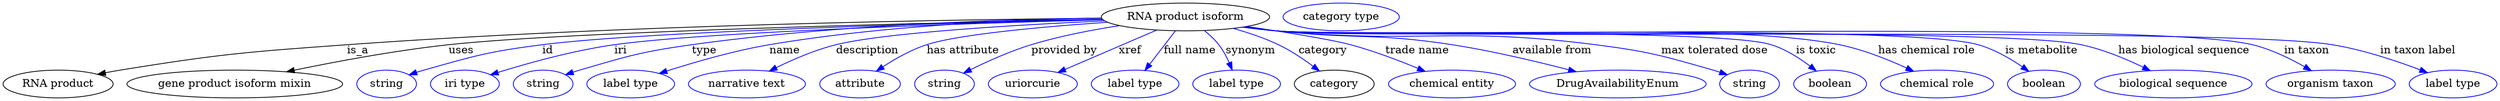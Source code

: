 digraph {
	graph [bb="0,0,3212.4,123"];
	node [label="\N"];
	"RNA product isoform"	[height=0.5,
		label="RNA product isoform",
		pos="1522.8,105",
		width=3.015];
	"RNA product"	[height=0.5,
		pos="70.844,18",
		width=1.9679];
	"RNA product isoform" -> "RNA product"	[label=is_a,
		lp="457.84,61.5",
		pos="e,121.92,30.626 1414.7,103.34 1220.2,101.52 798.55,94.687 443.84,69 313.14,59.535 280.2,56.978 150.84,36 144.68,35.001 138.28,33.843 \
131.89,32.611"];
	"gene product isoform mixin"	[height=0.5,
		pos="298.84,18",
		width=3.8635];
	"RNA product isoform" -> "gene product isoform mixin"	[label=uses,
		lp="590.34,61.5",
		pos="e,365.42,33.864 1415.7,101.98 1203,97.65 734.06,86.429 573.84,69 506.29,61.651 430.36,47.381 375.42,35.961"];
	id	[color=blue,
		height=0.5,
		label=string,
		pos="493.84,18",
		width=1.0652];
	"RNA product isoform" -> id	[color=blue,
		label=id,
		lp="701.84,61.5",
		pos="e,522.84,29.941 1415.8,101.74 1224.4,97.33 831.05,86.438 694.84,69 625.84,60.166 608.77,54.984 541.84,36 538.74,35.119 535.54,34.144 \
532.35,33.12",
		style=solid];
	iri	[color=blue,
		height=0.5,
		label="iri type",
		pos="594.84,18",
		width=1.2277];
	"RNA product isoform" -> iri	[color=blue,
		label=iri,
		lp="795.84,61.5",
		pos="e,627.85,29.996 1416.5,101.37 1242.9,96.653 905.96,85.685 787.84,69 735.3,61.578 676.48,45.115 637.74,33.101",
		style=solid];
	type	[color=blue,
		height=0.5,
		label=string,
		pos="695.84,18",
		width=1.0652];
	"RNA product isoform" -> type	[color=blue,
		label=type,
		lp="902.84,61.5",
		pos="e,724.49,29.989 1414.5,103.64 1287.5,101.92 1070.9,94.967 886.84,69 821.83,59.83 805.83,54.534 742.84,36 739.94,35.146 736.96,34.209 \
733.97,33.227",
		style=solid];
	name	[color=blue,
		height=0.5,
		label="label type",
		pos="808.84,18",
		width=1.5707];
	"RNA product isoform" -> name	[color=blue,
		label=name,
		lp="1006.8,61.5",
		pos="e,845.49,31.722 1414.5,103.53 1305.7,101.52 1133.6,94.114 986.84,69 941.3,61.204 890.68,46.363 855.11,34.867",
		style=solid];
	description	[color=blue,
		height=0.5,
		label="narrative text",
		pos="958.84,18",
		width=2.0943];
	"RNA product isoform" -> description	[color=blue,
		label=description,
		lp="1112.3,61.5",
		pos="e,987.14,34.759 1418.5,99.985 1306.2,94.938 1135.1,84.95 1071.8,69 1045.6,62.375 1017.7,50.115 996.23,39.394",
		style=solid];
	"has attribute"	[color=blue,
		height=0.5,
		label=attribute,
		pos="1103.8,18",
		width=1.4443];
	"RNA product isoform" -> "has attribute"	[color=blue,
		label="has attribute",
		lp="1235.8,61.5",
		pos="e,1124.6,34.67 1422.3,98.17 1340.1,92.534 1230.8,82.812 1188.8,69 1169.1,62.51 1149,50.957 1133.3,40.59",
		style=solid];
	"provided by"	[color=blue,
		height=0.5,
		label=string,
		pos="1211.8,18",
		width=1.0652];
	"RNA product isoform" -> "provided by"	[color=blue,
		label="provided by",
		lp="1366.3,61.5",
		pos="e,1236.5,32.139 1437.5,93.701 1401.9,88.196 1360.4,80.189 1323.8,69 1296.7,60.695 1267.5,47.485 1245.7,36.729",
		style=solid];
	xref	[color=blue,
		height=0.5,
		label=uriorcurie,
		pos="1325.8,18",
		width=1.5887];
	"RNA product isoform" -> xref	[color=blue,
		label=xref,
		lp="1451.3,61.5",
		pos="e,1358.2,32.945 1485.8,88.012 1452.2,73.506 1402.6,52.139 1367.6,37.03",
		style=solid];
	"full name"	[color=blue,
		height=0.5,
		label="label type",
		pos="1457.8,18",
		width=1.5707];
	"RNA product isoform" -> "full name"	[color=blue,
		label="full name",
		lp="1528.3,61.5",
		pos="e,1470.5,35.597 1509.7,86.799 1500.2,74.426 1487.3,57.555 1476.8,43.738",
		style=solid];
	synonym	[color=blue,
		height=0.5,
		label="label type",
		pos="1588.8,18",
		width=1.5707];
	"RNA product isoform" -> synonym	[color=blue,
		label=synonym,
		lp="1606.8,61.5",
		pos="e,1583.1,36.279 1547.4,87.214 1554,81.923 1560.7,75.695 1565.8,69 1571.3,62.02 1575.8,53.563 1579.3,45.606",
		style=solid];
	category	[height=0.5,
		pos="1714.8,18",
		width=1.4263];
	"RNA product isoform" -> category	[color=blue,
		label=category,
		lp="1700.3,61.5",
		pos="e,1695.7,34.841 1584.4,90.163 1603.6,84.766 1624.5,77.741 1642.8,69 1658.6,61.471 1674.7,50.634 1687.7,40.973",
		style=solid];
	"trade name"	[color=blue,
		height=0.5,
		label="chemical entity",
		pos="1865.8,18",
		width=2.2748];
	"RNA product isoform" -> "trade name"	[color=blue,
		label="trade name",
		lp="1820.8,61.5",
		pos="e,1831.5,34.448 1602.3,92.661 1652,85.24 1711.1,75.712 1735.8,69 1765.2,61.032 1797.1,48.821 1822,38.461",
		style=solid];
	"available from"	[color=blue,
		height=0.5,
		label=DrugAvailabilityEnum,
		pos="2079.8,18",
		width=3.1594];
	"RNA product isoform" -> "available from"	[color=blue,
		label="available from",
		lp="1995.3,61.5",
		pos="e,2026.2,33.897 1599.2,92.175 1612.7,90.291 1626.7,88.478 1639.8,87 1740,75.75 1766.3,84.506 1865.8,69 1917,61.037 1974,47.477 2016.3,\
36.486",
		style=solid];
	"max tolerated dose"	[color=blue,
		height=0.5,
		label=string,
		pos="2249.8,18",
		width=1.0652];
	"RNA product isoform" -> "max tolerated dose"	[color=blue,
		label="max tolerated dose",
		lp="2204.8,61.5",
		pos="e,2221.2,30.042 1597.9,91.952 1611.8,90.044 1626.3,88.282 1639.8,87 1821.9,69.833 1869.5,92.481 2050.8,69 2119.4,60.122 2136.4,55.132 \
2202.8,36 2205.8,35.162 2208.7,34.238 2211.7,33.265",
		style=solid];
	"is toxic"	[color=blue,
		height=0.5,
		label=boolean,
		pos="2352.8,18",
		width=1.2999];
	"RNA product isoform" -> "is toxic"	[color=blue,
		label="is toxic",
		lp="2334.8,61.5",
		pos="e,2335.3,34.924 1597.3,91.864 1611.4,89.939 1626,88.193 1639.8,87 1710.5,80.891 2210.3,90.506 2277.8,69 2295.9,63.262 2313.6,51.791 \
2327.3,41.283",
		style=solid];
	"has chemical role"	[color=blue,
		height=0.5,
		label="chemical role",
		pos="2490.8,18",
		width=2.022];
	"RNA product isoform" -> "has chemical role"	[color=blue,
		label="has chemical role",
		lp="2477.3,61.5",
		pos="e,2460.7,34.47 1597.3,91.826 1611.4,89.905 1626,88.17 1639.8,87 1800.4,73.389 2206.9,101.22 2364.8,69 2395,62.852 2427.2,49.955 \
2451.5,38.8",
		style=solid];
	"is metabolite"	[color=blue,
		height=0.5,
		label=boolean,
		pos="2628.8,18",
		width=1.2999];
	"RNA product isoform" -> "is metabolite"	[color=blue,
		label="is metabolite",
		lp="2625.8,61.5",
		pos="e,2609.2,34.504 1597,91.813 1611.2,89.881 1625.9,88.145 1639.8,87 1740,78.761 2447.2,96.36 2543.8,69 2564.4,63.178 2585.1,51.138 \
2601,40.333",
		style=solid];
	"has biological sequence"	[color=blue,
		height=0.5,
		label="biological sequence",
		pos="2794.8,18",
		width=2.8164];
	"RNA product isoform" -> "has biological sequence"	[color=blue,
		label="has biological sequence",
		lp="2808.3,61.5",
		pos="e,2765.3,35.272 1597,91.784 1611.2,89.855 1625.9,88.127 1639.8,87 1754.7,77.696 2564.1,92.919 2676.8,69 2704.5,63.141 2733.7,50.808 \
2756.1,39.858",
		style=solid];
	"in taxon"	[color=blue,
		height=0.5,
		label="organism taxon",
		pos="2997.8,18",
		width=2.3109];
	"RNA product isoform" -> "in taxon"	[color=blue,
		label="in taxon",
		lp="2966.8,61.5",
		pos="e,2972.9,35.292 1596.6,91.793 1610.9,89.849 1625.8,88.114 1639.8,87 1779.1,75.934 2761.1,101.8 2896.8,69 2920.5,63.276 2945.1,51.278 \
2964.1,40.469",
		style=solid];
	"in taxon label"	[color=blue,
		height=0.5,
		label="label type",
		pos="3155.8,18",
		width=1.5707];
	"RNA product isoform" -> "in taxon label"	[color=blue,
		label="in taxon label",
		lp="3110.3,61.5",
		pos="e,3122.8,32.775 1596.6,91.78 1610.9,89.838 1625.8,88.106 1639.8,87 1790.5,75.109 2850.7,93.331 2999.8,69 3039.2,62.575 3082.3,48.172 \
3113.2,36.467",
		style=solid];
	"named thing_category"	[color=blue,
		height=0.5,
		label="category type",
		pos="1723.8,105",
		width=2.0762];
}
